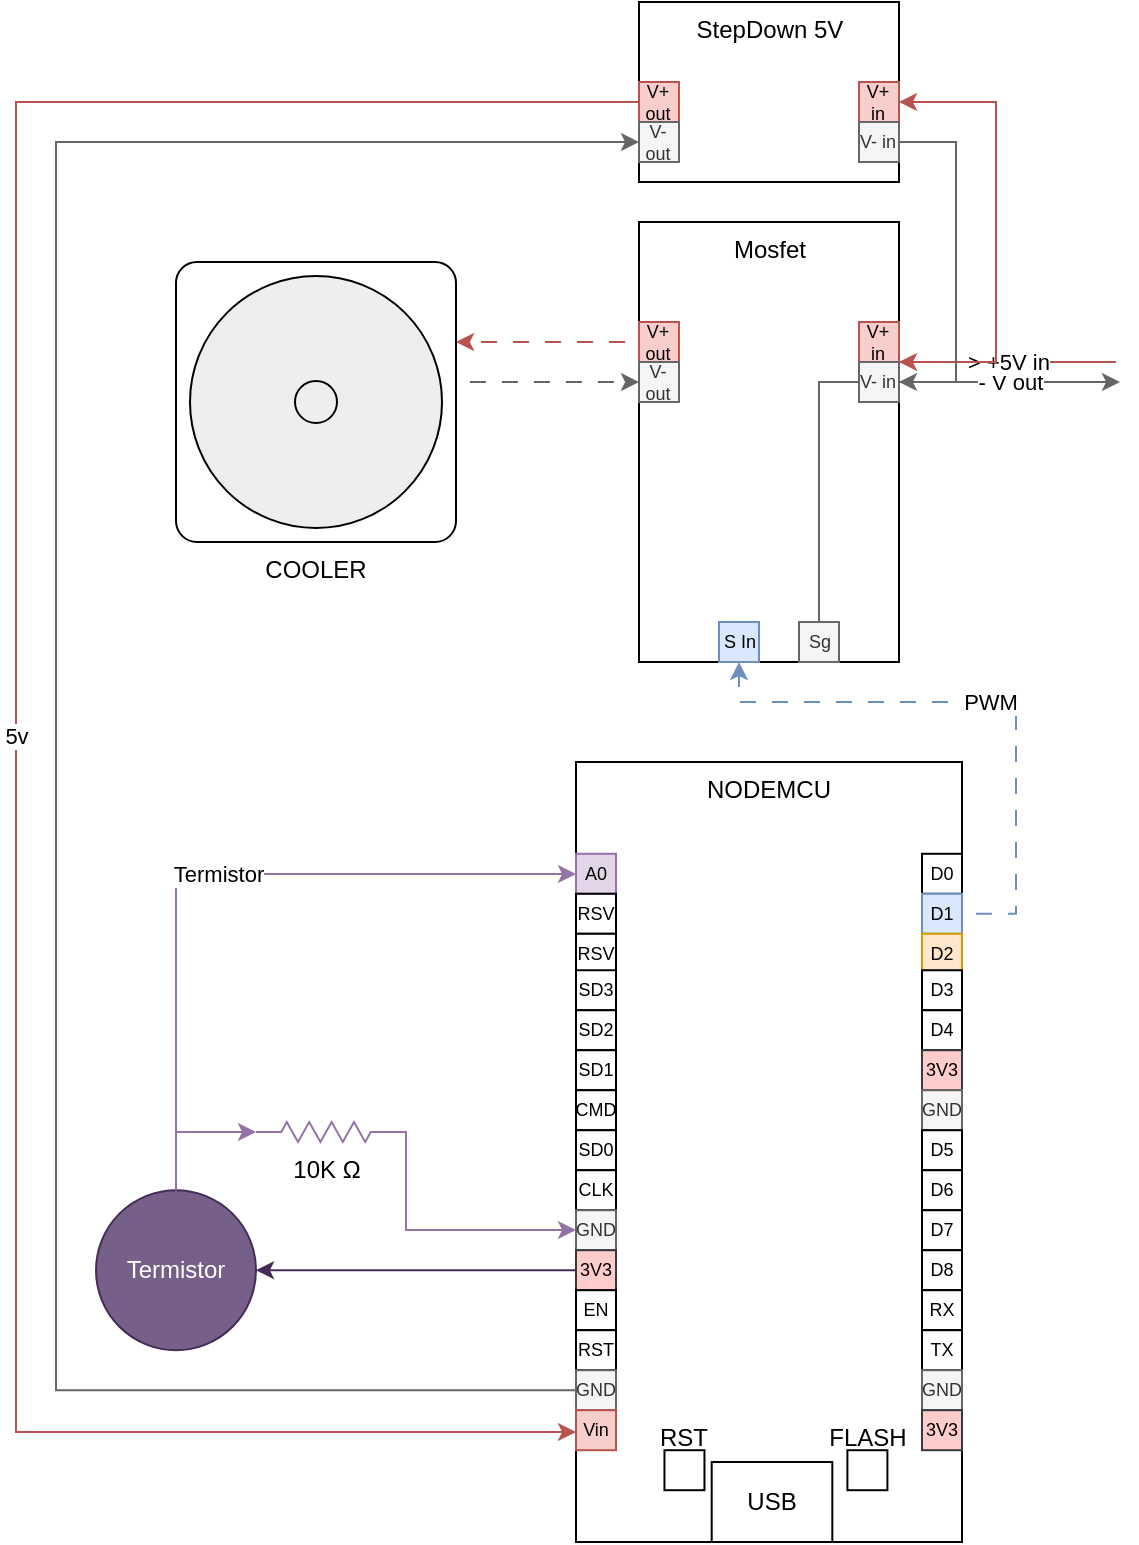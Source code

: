 <mxfile version="25.0.3">
  <diagram id="HrwSt24TEfb3lT84zdlZ" name="Step + Mosfet">
    <mxGraphModel dx="1728" dy="906" grid="1" gridSize="10" guides="1" tooltips="1" connect="1" arrows="1" fold="1" page="1" pageScale="1" pageWidth="827" pageHeight="1169" math="0" shadow="0">
      <root>
        <mxCell id="0" />
        <mxCell id="1" parent="0" />
        <mxCell id="j6RYW2Encp40kcF4Ty5e-2" value="Mosfet" style="rounded=0;whiteSpace=wrap;html=1;container=1;verticalAlign=top;direction=east;" parent="1" vertex="1">
          <mxGeometry x="381.5" y="180" width="130" height="220.002" as="geometry" />
        </mxCell>
        <mxCell id="j6RYW2Encp40kcF4Ty5e-3" value="V+ in" style="rounded=0;whiteSpace=wrap;html=1;fontSize=9;fillColor=#f8cecc;strokeColor=#b85450;" parent="j6RYW2Encp40kcF4Ty5e-2" vertex="1">
          <mxGeometry x="109.998" y="49.998" width="20" height="20" as="geometry" />
        </mxCell>
        <mxCell id="j6RYW2Encp40kcF4Ty5e-4" style="edgeStyle=orthogonalEdgeStyle;rounded=0;orthogonalLoop=1;jettySize=auto;html=1;fillColor=#f5f5f5;strokeColor=#666666;endArrow=none;endFill=0;" parent="j6RYW2Encp40kcF4Ty5e-2" source="j6RYW2Encp40kcF4Ty5e-5" target="j6RYW2Encp40kcF4Ty5e-8" edge="1">
          <mxGeometry relative="1" as="geometry" />
        </mxCell>
        <mxCell id="j6RYW2Encp40kcF4Ty5e-5" value="V- in" style="rounded=0;whiteSpace=wrap;html=1;fontSize=9;fillColor=#f5f5f5;fontColor=#333333;strokeColor=#666666;" parent="j6RYW2Encp40kcF4Ty5e-2" vertex="1">
          <mxGeometry x="109.998" y="70.001" width="20" height="20" as="geometry" />
        </mxCell>
        <mxCell id="j6RYW2Encp40kcF4Ty5e-6" value="&lt;div&gt;V+&lt;/div&gt;&lt;div&gt;out&lt;/div&gt;" style="rounded=0;whiteSpace=wrap;html=1;fontSize=9;fillColor=#f8cecc;strokeColor=#b85450;" parent="j6RYW2Encp40kcF4Ty5e-2" vertex="1">
          <mxGeometry x="-0.002" y="49.998" width="20" height="20" as="geometry" />
        </mxCell>
        <mxCell id="j6RYW2Encp40kcF4Ty5e-7" value="&lt;div&gt;V-out&lt;/div&gt;" style="rounded=0;whiteSpace=wrap;html=1;fontSize=9;fillColor=#f5f5f5;fontColor=#333333;strokeColor=#666666;" parent="j6RYW2Encp40kcF4Ty5e-2" vertex="1">
          <mxGeometry x="-0.002" y="70.001" width="20" height="20" as="geometry" />
        </mxCell>
        <mxCell id="j6RYW2Encp40kcF4Ty5e-8" value="Sg" style="rounded=0;whiteSpace=wrap;html=1;fontSize=9;fillColor=#f5f5f5;strokeColor=#666666;fontColor=#333333;" parent="j6RYW2Encp40kcF4Ty5e-2" vertex="1">
          <mxGeometry x="80.0" y="200.002" width="20" height="20" as="geometry" />
        </mxCell>
        <mxCell id="j6RYW2Encp40kcF4Ty5e-9" value="S In" style="rounded=0;whiteSpace=wrap;html=1;fontSize=9;fillColor=#dae8fc;strokeColor=#6c8ebf;" parent="j6RYW2Encp40kcF4Ty5e-2" vertex="1">
          <mxGeometry x="40.0" y="200.002" width="20" height="20" as="geometry" />
        </mxCell>
        <mxCell id="j6RYW2Encp40kcF4Ty5e-69" value="- V out" style="edgeStyle=orthogonalEdgeStyle;rounded=0;orthogonalLoop=1;jettySize=auto;html=1;fillColor=#f5f5f5;strokeColor=#666666;flowAnimation=0;jumpStyle=arc;" parent="j6RYW2Encp40kcF4Ty5e-2" source="j6RYW2Encp40kcF4Ty5e-5" edge="1">
          <mxGeometry relative="1" as="geometry">
            <mxPoint x="140" y="70" as="sourcePoint" />
            <Array as="points">
              <mxPoint x="240" y="80" />
            </Array>
            <mxPoint x="240.5" y="80" as="targetPoint" />
          </mxGeometry>
        </mxCell>
        <mxCell id="j6RYW2Encp40kcF4Ty5e-11" value="NODEMCU" style="rounded=0;whiteSpace=wrap;html=1;container=1;labelPosition=center;verticalLabelPosition=middle;align=center;verticalAlign=top;horizontal=1;" parent="1" vertex="1">
          <mxGeometry x="350" y="450" width="193" height="390" as="geometry" />
        </mxCell>
        <mxCell id="j6RYW2Encp40kcF4Ty5e-12" value="USB" style="rounded=0;whiteSpace=wrap;html=1;" parent="j6RYW2Encp40kcF4Ty5e-11" vertex="1">
          <mxGeometry x="67.852" y="350" width="60.312" height="40" as="geometry" />
        </mxCell>
        <mxCell id="j6RYW2Encp40kcF4Ty5e-13" value="D0" style="rounded=0;whiteSpace=wrap;html=1;fontSize=9;" parent="j6RYW2Encp40kcF4Ty5e-11" vertex="1">
          <mxGeometry x="173.0" y="45.895" width="20" height="20" as="geometry" />
        </mxCell>
        <mxCell id="j6RYW2Encp40kcF4Ty5e-14" value="D1" style="rounded=0;whiteSpace=wrap;html=1;fontSize=9;fillColor=#dae8fc;strokeColor=#6c8ebf;" parent="j6RYW2Encp40kcF4Ty5e-11" vertex="1">
          <mxGeometry x="173.0" y="65.892" width="20" height="20" as="geometry" />
        </mxCell>
        <mxCell id="j6RYW2Encp40kcF4Ty5e-15" value="D2" style="rounded=0;whiteSpace=wrap;html=1;fontSize=9;fillColor=#ffe6cc;strokeColor=#d79b00;" parent="j6RYW2Encp40kcF4Ty5e-11" vertex="1">
          <mxGeometry x="173.0" y="85.889" width="20" height="20" as="geometry" />
        </mxCell>
        <mxCell id="j6RYW2Encp40kcF4Ty5e-16" value="D3" style="rounded=0;whiteSpace=wrap;html=1;fontSize=9;" parent="j6RYW2Encp40kcF4Ty5e-11" vertex="1">
          <mxGeometry x="173.0" y="104.126" width="20" height="20" as="geometry" />
        </mxCell>
        <mxCell id="j6RYW2Encp40kcF4Ty5e-17" value="D4" style="rounded=0;whiteSpace=wrap;html=1;fontSize=9;" parent="j6RYW2Encp40kcF4Ty5e-11" vertex="1">
          <mxGeometry x="173.0" y="124.123" width="20" height="20" as="geometry" />
        </mxCell>
        <mxCell id="j6RYW2Encp40kcF4Ty5e-18" value="3V3" style="rounded=0;whiteSpace=wrap;html=1;fontSize=9;fillColor=#ffcccc;strokeColor=#36393d;" parent="j6RYW2Encp40kcF4Ty5e-11" vertex="1">
          <mxGeometry x="173.0" y="144.12" width="20" height="20" as="geometry" />
        </mxCell>
        <mxCell id="j6RYW2Encp40kcF4Ty5e-19" value="GND" style="rounded=0;whiteSpace=wrap;html=1;fontSize=9;fillColor=#f5f5f5;fontColor=#333333;strokeColor=#666666;" parent="j6RYW2Encp40kcF4Ty5e-11" vertex="1">
          <mxGeometry x="173.0" y="164.117" width="20" height="20" as="geometry" />
        </mxCell>
        <mxCell id="j6RYW2Encp40kcF4Ty5e-20" value="D5" style="rounded=0;whiteSpace=wrap;html=1;fontSize=9;" parent="j6RYW2Encp40kcF4Ty5e-11" vertex="1">
          <mxGeometry x="173.0" y="184.114" width="20" height="20" as="geometry" />
        </mxCell>
        <mxCell id="j6RYW2Encp40kcF4Ty5e-21" value="D6" style="rounded=0;whiteSpace=wrap;html=1;fontSize=9;" parent="j6RYW2Encp40kcF4Ty5e-11" vertex="1">
          <mxGeometry x="173.0" y="204.111" width="20" height="20" as="geometry" />
        </mxCell>
        <mxCell id="j6RYW2Encp40kcF4Ty5e-22" value="D7" style="rounded=0;whiteSpace=wrap;html=1;fontSize=9;" parent="j6RYW2Encp40kcF4Ty5e-11" vertex="1">
          <mxGeometry x="173.0" y="224.108" width="20" height="20" as="geometry" />
        </mxCell>
        <mxCell id="j6RYW2Encp40kcF4Ty5e-23" value="D8" style="rounded=0;whiteSpace=wrap;html=1;fontSize=9;" parent="j6RYW2Encp40kcF4Ty5e-11" vertex="1">
          <mxGeometry x="173.0" y="244.11" width="20" height="20" as="geometry" />
        </mxCell>
        <mxCell id="j6RYW2Encp40kcF4Ty5e-24" value="RX" style="rounded=0;whiteSpace=wrap;html=1;fontSize=9;" parent="j6RYW2Encp40kcF4Ty5e-11" vertex="1">
          <mxGeometry x="173.0" y="264.107" width="20" height="20" as="geometry" />
        </mxCell>
        <mxCell id="j6RYW2Encp40kcF4Ty5e-25" value="TX" style="rounded=0;whiteSpace=wrap;html=1;fontSize=9;" parent="j6RYW2Encp40kcF4Ty5e-11" vertex="1">
          <mxGeometry x="173.0" y="284.104" width="20" height="20" as="geometry" />
        </mxCell>
        <mxCell id="j6RYW2Encp40kcF4Ty5e-26" value="GND" style="rounded=0;whiteSpace=wrap;html=1;fontSize=9;fillColor=#f5f5f5;fontColor=#333333;strokeColor=#666666;" parent="j6RYW2Encp40kcF4Ty5e-11" vertex="1">
          <mxGeometry x="173.0" y="304.101" width="20" height="20" as="geometry" />
        </mxCell>
        <mxCell id="j6RYW2Encp40kcF4Ty5e-27" value="3V3" style="rounded=0;whiteSpace=wrap;html=1;fontSize=9;fillColor=#ffcccc;strokeColor=#36393d;" parent="j6RYW2Encp40kcF4Ty5e-11" vertex="1">
          <mxGeometry x="173.0" y="324.098" width="20" height="20" as="geometry" />
        </mxCell>
        <mxCell id="j6RYW2Encp40kcF4Ty5e-28" value="A0" style="rounded=0;whiteSpace=wrap;html=1;fontSize=9;fillColor=#e1d5e7;strokeColor=#9673a6;" parent="j6RYW2Encp40kcF4Ty5e-11" vertex="1">
          <mxGeometry x="-0.002" y="45.895" width="20" height="20" as="geometry" />
        </mxCell>
        <mxCell id="j6RYW2Encp40kcF4Ty5e-29" value="RSV" style="rounded=0;whiteSpace=wrap;html=1;fontSize=9;" parent="j6RYW2Encp40kcF4Ty5e-11" vertex="1">
          <mxGeometry x="-0.002" y="65.892" width="20" height="20" as="geometry" />
        </mxCell>
        <mxCell id="j6RYW2Encp40kcF4Ty5e-30" value="RSV" style="rounded=0;whiteSpace=wrap;html=1;fontSize=9;" parent="j6RYW2Encp40kcF4Ty5e-11" vertex="1">
          <mxGeometry x="-0.002" y="85.889" width="20" height="20" as="geometry" />
        </mxCell>
        <mxCell id="j6RYW2Encp40kcF4Ty5e-31" value="SD3" style="rounded=0;whiteSpace=wrap;html=1;fontSize=9;" parent="j6RYW2Encp40kcF4Ty5e-11" vertex="1">
          <mxGeometry x="-0.002" y="104.126" width="20" height="20" as="geometry" />
        </mxCell>
        <mxCell id="j6RYW2Encp40kcF4Ty5e-32" value="SD2" style="rounded=0;whiteSpace=wrap;html=1;fontSize=9;" parent="j6RYW2Encp40kcF4Ty5e-11" vertex="1">
          <mxGeometry x="-0.002" y="124.123" width="20" height="20" as="geometry" />
        </mxCell>
        <mxCell id="j6RYW2Encp40kcF4Ty5e-33" value="SD1" style="rounded=0;whiteSpace=wrap;html=1;fontSize=9;" parent="j6RYW2Encp40kcF4Ty5e-11" vertex="1">
          <mxGeometry x="-0.002" y="144.12" width="20" height="20" as="geometry" />
        </mxCell>
        <mxCell id="j6RYW2Encp40kcF4Ty5e-34" value="CMD" style="rounded=0;whiteSpace=wrap;html=1;fontSize=9;" parent="j6RYW2Encp40kcF4Ty5e-11" vertex="1">
          <mxGeometry x="-0.002" y="164.117" width="20" height="20" as="geometry" />
        </mxCell>
        <mxCell id="j6RYW2Encp40kcF4Ty5e-35" value="SD0" style="rounded=0;whiteSpace=wrap;html=1;fontSize=9;" parent="j6RYW2Encp40kcF4Ty5e-11" vertex="1">
          <mxGeometry x="-0.002" y="184.114" width="20" height="20" as="geometry" />
        </mxCell>
        <mxCell id="j6RYW2Encp40kcF4Ty5e-36" value="CLK" style="rounded=0;whiteSpace=wrap;html=1;fontSize=9;" parent="j6RYW2Encp40kcF4Ty5e-11" vertex="1">
          <mxGeometry x="-0.002" y="204.111" width="20" height="20" as="geometry" />
        </mxCell>
        <mxCell id="j6RYW2Encp40kcF4Ty5e-37" value="GND" style="rounded=0;whiteSpace=wrap;html=1;fontSize=9;fillColor=#f5f5f5;fontColor=#333333;strokeColor=#666666;" parent="j6RYW2Encp40kcF4Ty5e-11" vertex="1">
          <mxGeometry x="-0.002" y="224.108" width="20" height="20" as="geometry" />
        </mxCell>
        <mxCell id="j6RYW2Encp40kcF4Ty5e-38" value="3V3" style="rounded=0;whiteSpace=wrap;html=1;fontSize=9;fillColor=#ffcccc;strokeColor=#36393d;" parent="j6RYW2Encp40kcF4Ty5e-11" vertex="1">
          <mxGeometry x="-0.002" y="244.11" width="20" height="20" as="geometry" />
        </mxCell>
        <mxCell id="j6RYW2Encp40kcF4Ty5e-39" value="EN" style="rounded=0;whiteSpace=wrap;html=1;fontSize=9;" parent="j6RYW2Encp40kcF4Ty5e-11" vertex="1">
          <mxGeometry x="-0.002" y="264.107" width="20" height="20" as="geometry" />
        </mxCell>
        <mxCell id="j6RYW2Encp40kcF4Ty5e-40" value="RST" style="rounded=0;whiteSpace=wrap;html=1;fontSize=9;" parent="j6RYW2Encp40kcF4Ty5e-11" vertex="1">
          <mxGeometry x="-0.002" y="284.104" width="20" height="20" as="geometry" />
        </mxCell>
        <mxCell id="j6RYW2Encp40kcF4Ty5e-41" value="GND" style="rounded=0;whiteSpace=wrap;html=1;fontSize=9;fillColor=#f5f5f5;fontColor=#333333;strokeColor=#666666;" parent="j6RYW2Encp40kcF4Ty5e-11" vertex="1">
          <mxGeometry x="-0.002" y="304.101" width="20" height="20" as="geometry" />
        </mxCell>
        <mxCell id="j6RYW2Encp40kcF4Ty5e-42" value="Vin" style="rounded=0;whiteSpace=wrap;html=1;fontSize=9;fillColor=#f8cecc;strokeColor=#b85450;" parent="j6RYW2Encp40kcF4Ty5e-11" vertex="1">
          <mxGeometry x="-0.002" y="324.098" width="20" height="20" as="geometry" />
        </mxCell>
        <mxCell id="j6RYW2Encp40kcF4Ty5e-43" value="FLASH" style="rounded=0;whiteSpace=wrap;html=1;verticalAlign=top;horizontal=1;labelPosition=center;verticalLabelPosition=top;align=center;" parent="j6RYW2Encp40kcF4Ty5e-11" vertex="1">
          <mxGeometry x="135.701" y="344.098" width="20" height="20" as="geometry" />
        </mxCell>
        <mxCell id="j6RYW2Encp40kcF4Ty5e-44" value="RST" style="rounded=0;whiteSpace=wrap;html=1;verticalAlign=top;horizontal=1;labelPosition=center;verticalLabelPosition=top;align=center;" parent="j6RYW2Encp40kcF4Ty5e-11" vertex="1">
          <mxGeometry x="44.233" y="344.098" width="20" height="20" as="geometry" />
        </mxCell>
        <mxCell id="j6RYW2Encp40kcF4Ty5e-45" value="Termistor" style="ellipse;whiteSpace=wrap;html=1;aspect=fixed;fillColor=#76608a;strokeColor=#432D57;fontColor=#ffffff;" parent="1" vertex="1">
          <mxGeometry x="110" y="664.11" width="80" height="80" as="geometry" />
        </mxCell>
        <mxCell id="j6RYW2Encp40kcF4Ty5e-46" value="Termistor" style="edgeStyle=orthogonalEdgeStyle;rounded=0;orthogonalLoop=1;jettySize=auto;html=1;fillColor=#e1d5e7;strokeColor=#9673a6;flowAnimation=0;jumpStyle=arc;" parent="1" source="j6RYW2Encp40kcF4Ty5e-45" target="j6RYW2Encp40kcF4Ty5e-28" edge="1">
          <mxGeometry relative="1" as="geometry">
            <mxPoint x="200" y="500" as="sourcePoint" />
            <Array as="points">
              <mxPoint x="150" y="506" />
            </Array>
          </mxGeometry>
        </mxCell>
        <mxCell id="j6RYW2Encp40kcF4Ty5e-47" style="edgeStyle=orthogonalEdgeStyle;rounded=0;orthogonalLoop=1;jettySize=auto;html=1;fillColor=#76608a;strokeColor=#432D57;flowAnimation=0;jumpStyle=arc;" parent="1" source="j6RYW2Encp40kcF4Ty5e-38" target="j6RYW2Encp40kcF4Ty5e-45" edge="1">
          <mxGeometry relative="1" as="geometry" />
        </mxCell>
        <mxCell id="j6RYW2Encp40kcF4Ty5e-48" style="edgeStyle=orthogonalEdgeStyle;rounded=0;orthogonalLoop=1;jettySize=auto;html=1;fillColor=#e1d5e7;strokeColor=#9673a6;flowAnimation=0;jumpStyle=arc;" parent="1" source="j6RYW2Encp40kcF4Ty5e-49" target="j6RYW2Encp40kcF4Ty5e-37" edge="1">
          <mxGeometry relative="1" as="geometry">
            <Array as="points">
              <mxPoint x="265" y="684" />
            </Array>
          </mxGeometry>
        </mxCell>
        <mxCell id="j6RYW2Encp40kcF4Ty5e-49" value="10K Ω" style="pointerEvents=1;verticalLabelPosition=bottom;shadow=0;dashed=0;align=center;html=1;verticalAlign=top;shape=mxgraph.electrical.resistors.resistor_2;fillColor=#e1d5e7;strokeColor=#9673a6;" parent="1" vertex="1">
          <mxGeometry x="190" y="630" width="70" height="10" as="geometry" />
        </mxCell>
        <mxCell id="j6RYW2Encp40kcF4Ty5e-50" style="edgeStyle=orthogonalEdgeStyle;rounded=0;orthogonalLoop=1;jettySize=auto;html=1;entryX=0;entryY=0.5;entryDx=0;entryDy=0;entryPerimeter=0;fillColor=#e1d5e7;strokeColor=#9673a6;flowAnimation=0;jumpStyle=arc;" parent="1" source="j6RYW2Encp40kcF4Ty5e-45" target="j6RYW2Encp40kcF4Ty5e-49" edge="1">
          <mxGeometry relative="1" as="geometry" />
        </mxCell>
        <mxCell id="j6RYW2Encp40kcF4Ty5e-54" value="PWM" style="edgeStyle=orthogonalEdgeStyle;rounded=0;orthogonalLoop=1;jettySize=auto;html=1;fillColor=#dae8fc;strokeColor=#6c8ebf;flowAnimation=1;jumpStyle=arc;" parent="1" source="j6RYW2Encp40kcF4Ty5e-14" target="j6RYW2Encp40kcF4Ty5e-9" edge="1">
          <mxGeometry relative="1" as="geometry">
            <mxPoint x="767" y="242.483" as="targetPoint" />
            <Array as="points">
              <mxPoint x="570" y="526" />
              <mxPoint x="570" y="420" />
            </Array>
          </mxGeometry>
        </mxCell>
        <mxCell id="j6RYW2Encp40kcF4Ty5e-55" value="5v" style="edgeStyle=orthogonalEdgeStyle;rounded=0;orthogonalLoop=1;jettySize=auto;html=1;fillColor=#f8cecc;strokeColor=#b85450;flowAnimation=0;jumpStyle=arc;" parent="1" source="j6RYW2Encp40kcF4Ty5e-62" target="j6RYW2Encp40kcF4Ty5e-42" edge="1">
          <mxGeometry relative="1" as="geometry">
            <mxPoint x="190.0" y="824.983" as="sourcePoint" />
            <Array as="points">
              <mxPoint x="70" y="120" />
              <mxPoint x="70" y="785" />
            </Array>
          </mxGeometry>
        </mxCell>
        <mxCell id="j6RYW2Encp40kcF4Ty5e-58" value="StepDown 5V" style="rounded=0;whiteSpace=wrap;html=1;container=1;verticalAlign=top;direction=east;" parent="1" vertex="1">
          <mxGeometry x="381.5" y="70" width="130" height="90" as="geometry" />
        </mxCell>
        <mxCell id="j6RYW2Encp40kcF4Ty5e-59" value="V+ in" style="rounded=0;whiteSpace=wrap;html=1;fontSize=9;fillColor=#f8cecc;strokeColor=#b85450;" parent="j6RYW2Encp40kcF4Ty5e-58" vertex="1">
          <mxGeometry x="109.998" y="39.998" width="20" height="20" as="geometry" />
        </mxCell>
        <mxCell id="j6RYW2Encp40kcF4Ty5e-61" value="V- in" style="rounded=0;whiteSpace=wrap;html=1;fontSize=9;fillColor=#f5f5f5;fontColor=#333333;strokeColor=#666666;" parent="j6RYW2Encp40kcF4Ty5e-58" vertex="1">
          <mxGeometry x="109.998" y="60.001" width="20" height="20" as="geometry" />
        </mxCell>
        <mxCell id="j6RYW2Encp40kcF4Ty5e-62" value="&lt;div&gt;V+&lt;/div&gt;&lt;div&gt;out&lt;/div&gt;" style="rounded=0;whiteSpace=wrap;html=1;fontSize=9;fillColor=#f8cecc;strokeColor=#b85450;" parent="j6RYW2Encp40kcF4Ty5e-58" vertex="1">
          <mxGeometry x="-0.002" y="39.998" width="20" height="20" as="geometry" />
        </mxCell>
        <mxCell id="j6RYW2Encp40kcF4Ty5e-63" value="&lt;div&gt;V-out&lt;/div&gt;" style="rounded=0;whiteSpace=wrap;html=1;fontSize=9;fillColor=#f5f5f5;fontColor=#333333;strokeColor=#666666;" parent="j6RYW2Encp40kcF4Ty5e-58" vertex="1">
          <mxGeometry x="-0.002" y="60.001" width="20" height="20" as="geometry" />
        </mxCell>
        <mxCell id="j6RYW2Encp40kcF4Ty5e-67" value="&amp;gt; +5V in" style="edgeStyle=orthogonalEdgeStyle;rounded=0;orthogonalLoop=1;jettySize=auto;html=1;fillColor=#f8cecc;strokeColor=#b85450;flowAnimation=0;jumpStyle=arc;" parent="1" target="j6RYW2Encp40kcF4Ty5e-3" edge="1">
          <mxGeometry relative="1" as="geometry">
            <mxPoint x="620" y="250" as="sourcePoint" />
            <Array as="points">
              <mxPoint x="620" y="250" />
              <mxPoint x="620" y="250" />
            </Array>
            <mxPoint x="820" y="330" as="targetPoint" />
            <mxPoint as="offset" />
          </mxGeometry>
        </mxCell>
        <mxCell id="j6RYW2Encp40kcF4Ty5e-68" style="edgeStyle=orthogonalEdgeStyle;rounded=0;orthogonalLoop=1;jettySize=auto;html=1;strokeColor=#b85450;align=center;verticalAlign=middle;fontFamily=Helvetica;fontSize=11;fontColor=default;labelBackgroundColor=default;jumpStyle=arc;endArrow=classic;flowAnimation=0;fillColor=#f8cecc;" parent="1" source="j6RYW2Encp40kcF4Ty5e-3" target="j6RYW2Encp40kcF4Ty5e-59" edge="1">
          <mxGeometry relative="1" as="geometry">
            <Array as="points">
              <mxPoint x="560" y="250" />
              <mxPoint x="560" y="120" />
            </Array>
          </mxGeometry>
        </mxCell>
        <mxCell id="x9_ibyh38mPB4LA863Rb-3" style="edgeStyle=orthogonalEdgeStyle;rounded=0;orthogonalLoop=1;jettySize=auto;html=1;entryX=0;entryY=0.5;entryDx=0;entryDy=0;fillColor=#f5f5f5;strokeColor=#666666;flowAnimation=1;" edge="1" parent="1" source="x9_ibyh38mPB4LA863Rb-1" target="j6RYW2Encp40kcF4Ty5e-7">
          <mxGeometry relative="1" as="geometry">
            <Array as="points">
              <mxPoint x="310" y="260" />
              <mxPoint x="310" y="260" />
            </Array>
          </mxGeometry>
        </mxCell>
        <mxCell id="x9_ibyh38mPB4LA863Rb-1" value="COOLER" style="whiteSpace=wrap;html=1;aspect=fixed;verticalLabelPosition=bottom;verticalAlign=top;shape=mxgraph.floorplan.water_cooler;" vertex="1" parent="1">
          <mxGeometry x="150" y="200" width="140" height="140" as="geometry" />
        </mxCell>
        <mxCell id="j6RYW2Encp40kcF4Ty5e-71" style="edgeStyle=orthogonalEdgeStyle;rounded=0;orthogonalLoop=1;jettySize=auto;html=1;strokeColor=#666666;align=center;verticalAlign=middle;fontFamily=Helvetica;fontSize=11;fontColor=default;labelBackgroundColor=default;jumpStyle=arc;endArrow=classic;flowAnimation=0;fillColor=#f5f5f5;endFill=1;startArrow=none;startFill=0;" parent="1" source="j6RYW2Encp40kcF4Ty5e-41" target="j6RYW2Encp40kcF4Ty5e-63" edge="1">
          <mxGeometry relative="1" as="geometry">
            <Array as="points">
              <mxPoint x="90" y="764" />
              <mxPoint x="90" y="140" />
            </Array>
          </mxGeometry>
        </mxCell>
        <mxCell id="x9_ibyh38mPB4LA863Rb-2" style="edgeStyle=orthogonalEdgeStyle;rounded=0;orthogonalLoop=1;jettySize=auto;html=1;fillColor=#f8cecc;strokeColor=#b85450;flowAnimation=1;" edge="1" parent="1" source="j6RYW2Encp40kcF4Ty5e-6" target="x9_ibyh38mPB4LA863Rb-1">
          <mxGeometry relative="1" as="geometry">
            <Array as="points">
              <mxPoint x="290" y="250" />
              <mxPoint x="290" y="250" />
            </Array>
          </mxGeometry>
        </mxCell>
        <mxCell id="j6RYW2Encp40kcF4Ty5e-70" value="" style="edgeStyle=orthogonalEdgeStyle;rounded=0;orthogonalLoop=1;jettySize=auto;html=1;fillColor=#f5f5f5;strokeColor=#666666;flowAnimation=0;jumpStyle=arc;" parent="1" source="j6RYW2Encp40kcF4Ty5e-61" target="j6RYW2Encp40kcF4Ty5e-5" edge="1">
          <mxGeometry relative="1" as="geometry">
            <mxPoint x="800" y="280" as="sourcePoint" />
            <Array as="points">
              <mxPoint x="540" y="140.001" />
              <mxPoint x="540" y="260.001" />
            </Array>
            <mxPoint x="490" y="280" as="targetPoint" />
          </mxGeometry>
        </mxCell>
      </root>
    </mxGraphModel>
  </diagram>
</mxfile>
